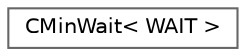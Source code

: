 digraph "Graphical Class Hierarchy"
{
 // LATEX_PDF_SIZE
  bgcolor="transparent";
  edge [fontname=Helvetica,fontsize=10,labelfontname=Helvetica,labelfontsize=10];
  node [fontname=Helvetica,fontsize=10,shape=box,height=0.2,width=0.4];
  rankdir="LR";
  Node0 [id="Node000000",label="CMinWait\< WAIT \>",height=0.2,width=0.4,color="grey40", fillcolor="white", style="filled",URL="$d1/d6d/class_c_min_wait.html",tooltip="Class to ensure that a minimum amount of time has kicked since the last time run - and delay if not e..."];
}
